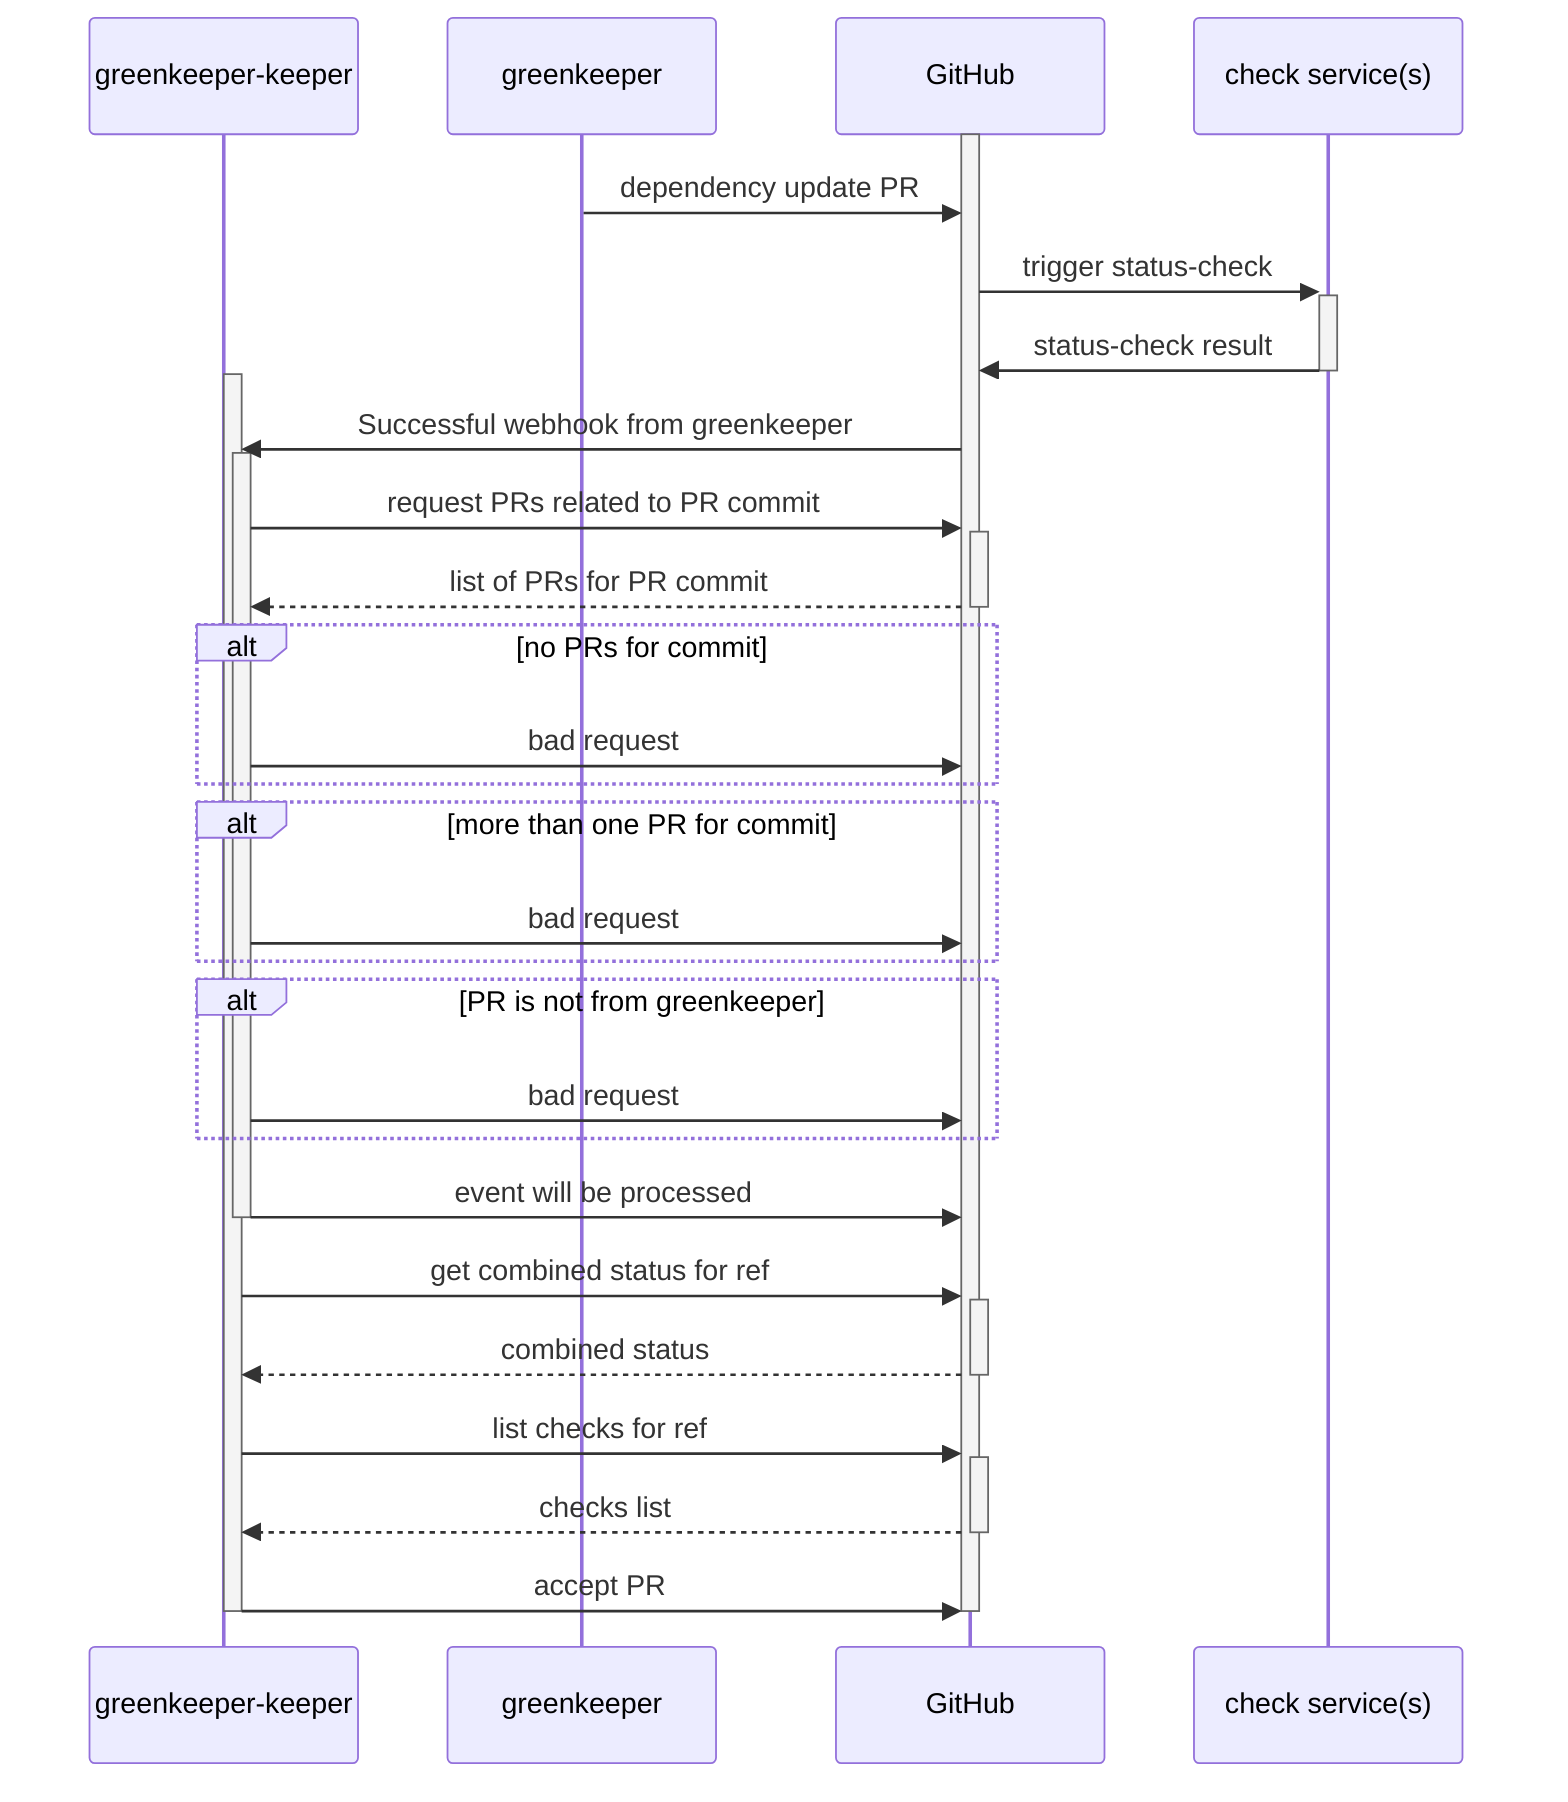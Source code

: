 sequenceDiagram
    participant gkk as greenkeeper-keeper
    participant gk as greenkeeper
    participant gh as GitHub
    participant cs as check service(s)

    activate gh
    gk->>gh: dependency update PR
    gh->>+cs: trigger status-check
    cs->>-gh: status-check result
    activate gkk
    activate gkk
    gh->>+gkk: Successful webhook from greenkeeper
    gkk->>+gh: request PRs related to PR commit
    gh-->>-gkk: list of PRs for PR commit
    alt no PRs for commit
        gkk->>gh: bad request
    end
    alt more than one PR for commit
        gkk->>gh: bad request
    end
    alt PR is not from greenkeeper
        gkk->>gh: bad request
    end
    gkk->>gh: event will be processed
    deactivate gkk
    gkk->>+gh: get combined status for ref
    gh-->>-gkk: combined status
    gkk->>+gh: list checks for ref
    gh-->>-gkk: checks list
    gkk->>gh: accept PR
    deactivate gkk
    deactivate gh